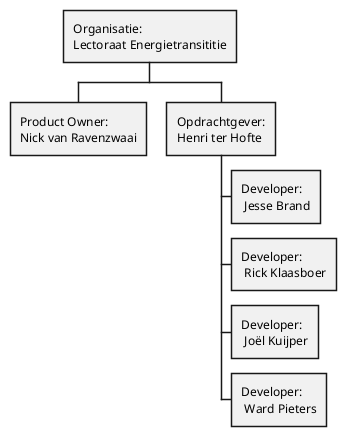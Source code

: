 @startwbs
* Organisatie:\nLectoraat Energietransititie
** Product Owner:\nNick van Ravenzwaai
** Opdrachtgever:\nHenri ter Hofte
*** Developer:\n Jesse Brand
*** Developer:\n Rick Klaasboer
*** Developer:\n Joël Kuijper
*** Developer:\n Ward Pieters
@endwbs
